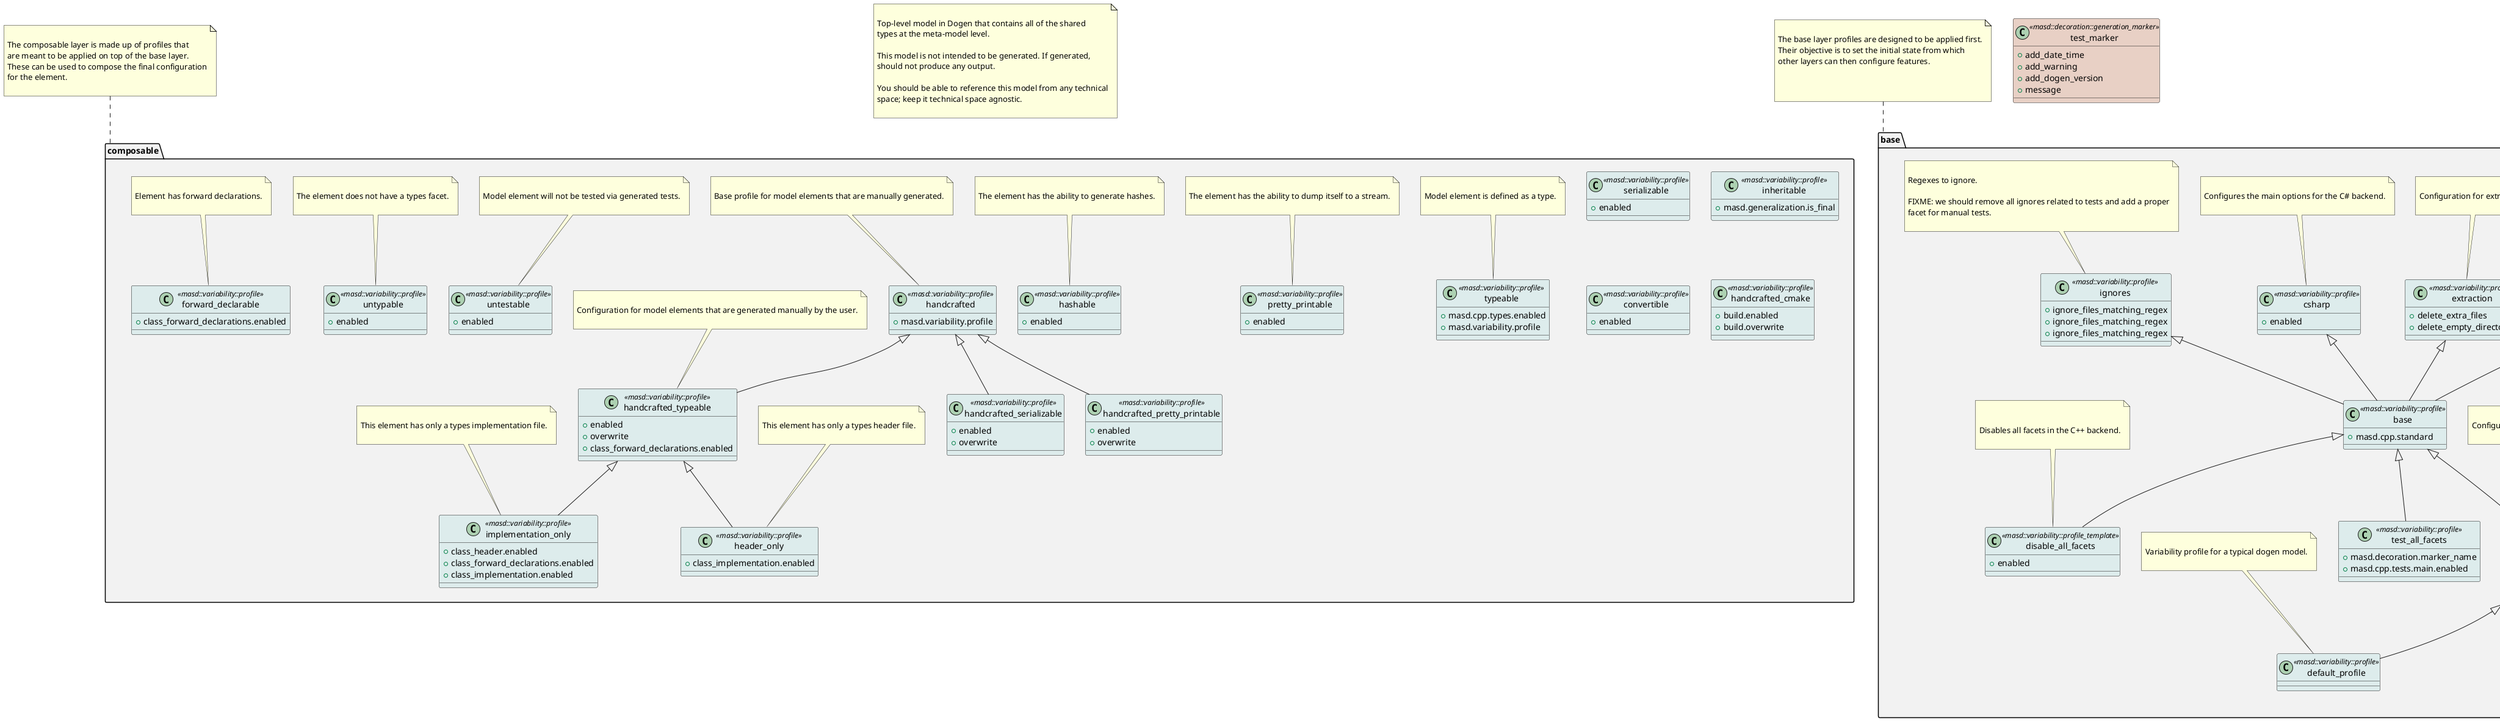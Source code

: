 @startuml
set namespaceSeparator ::
note as N1

Top-level model in Dogen that contains all of the shared
types at the meta-model level.

This model is not intended to be generated. If generated,
should not produce any output.

You should be able to reference this model from any technical
space; keep it technical space agnostic.

end note

namespace base #F2F2F2 {
        class decoration <<masd::variability::profile>> #DDECEC {
                +{field} enabled
                +{field} licence_name
                +{field} modeline_group_name
                +{field} copyright_notice
        }

note top of  decoration

Configuration for the decoration elements.

end note

        class extraction <<masd::variability::profile>> #DDECEC {
                +{field} delete_extra_files
                +{field} delete_empty_directories
        }

note top of  extraction

Configuration for extraction.

end note

        class csharp <<masd::variability::profile>> #DDECEC {
                +{field} enabled
        }

note top of  csharp

Configures the main options for the C# backend.

end note

        class ignores <<masd::variability::profile>> #DDECEC {
                +{field} ignore_files_matching_regex
                +{field} ignore_files_matching_regex
                +{field} ignore_files_matching_regex
        }

note top of  ignores

Regexes to ignore.

FIXME: we should remove all ignores related to tests and add a proper
facet for manual tests.

end note

        class base <<masd::variability::profile>> #DDECEC {
                +{field} masd.cpp.standard
        }

base::decoration <|-- base::base
base::extraction <|-- base::base
base::csharp <|-- base::base
base::ignores <|-- base::base
        class base_profile <<masd::variability::profile>> #DDECEC {
                +{field} odb.enabled
                +{field} hash.enabled
                +{field} serialization.enabled
                +{field} lexical_cast.enabled
                +{field} tests.enabled
                +{field} test_data.enabled
        }

base::base <|-- base::base_profile
note top of  base_profile

Configures the main options for the C++ backend.

end note

        class default_profile <<masd::variability::profile>> #DDECEC {
        }

base::base_profile <|-- base::default_profile
note top of  default_profile

Variability profile for a typical dogen model.

end note

        class disable_all_facets <<masd::variability::profile_template>> #DDECEC {
                +{field} enabled
        }

base::base <|-- base::disable_all_facets
note top of  disable_all_facets


Disables all facets in the C++ backend.

end note

        class relational_profile <<masd::variability::profile>> #DDECEC {
                +{field} odb.enabled
                +{field} build.enabled
        }

base::base_profile <|-- base::relational_profile
        class test_all_facets <<masd::variability::profile>> #DDECEC {
                +{field} masd.decoration.marker_name
                +{field} masd.cpp.tests.main.enabled
        }

base::base <|-- base::test_all_facets
}

note top of  base

The base layer profiles are designed to be applied first.
Their objective is to set the initial state from which
other layers can then configure features.



end note

namespace composable #F2F2F2 {
        class typeable <<masd::variability::profile>> #DDECEC {
                +{field} masd.cpp.types.enabled
                +{field} masd.variability.profile
        }

note top of  typeable

Model element is defined as a type.

end note

        class pretty_printable <<masd::variability::profile>> #DDECEC {
                +{field} enabled
        }

note top of  pretty_printable

The element has the ability to dump itself to a stream.

end note

        class hashable <<masd::variability::profile>> #DDECEC {
                +{field} enabled
        }

note top of  hashable

The element has the ability to generate hashes.

end note

        class serializable <<masd::variability::profile>> #DDECEC {
                +{field} enabled
        }

        class handcrafted <<masd::variability::profile>> #DDECEC {
                +{field} masd.variability.profile
        }

note top of  handcrafted

Base profile for model elements that are manually generated.

end note

        class handcrafted_pretty_printable <<masd::variability::profile>> #DDECEC {
                +{field} enabled
                +{field} overwrite
        }

composable::handcrafted <|-- composable::handcrafted_pretty_printable
        class handcrafted_typeable <<masd::variability::profile>> #DDECEC {
                +{field} enabled
                +{field} overwrite
                +{field} class_forward_declarations.enabled
        }

composable::handcrafted <|-- composable::handcrafted_typeable
note top of  handcrafted_typeable

Configuration for model elements that are generated manually by the user.

end note

        class header_only <<masd::variability::profile>> #DDECEC {
                +{field} class_implementation.enabled
        }

composable::handcrafted_typeable <|-- composable::header_only
note top of  header_only

This element has only a types header file.

end note

        class inheritable <<masd::variability::profile>> #DDECEC {
                +{field} masd.generalization.is_final
        }

        class implementation_only <<masd::variability::profile>> #DDECEC {
                +{field} class_header.enabled
                +{field} class_forward_declarations.enabled
                +{field} class_implementation.enabled
        }

composable::handcrafted_typeable <|-- composable::implementation_only
note top of  implementation_only

This element has only a types implementation file.

end note

        class handcrafted_serializable <<masd::variability::profile>> #DDECEC {
                +{field} enabled
                +{field} overwrite
        }

composable::handcrafted <|-- composable::handcrafted_serializable
        class convertible <<masd::variability::profile>> #DDECEC {
                +{field} enabled
        }

        class untestable <<masd::variability::profile>> #DDECEC {
                +{field} enabled
        }

note top of  untestable

Model element will not be tested via generated tests.

end note

        class untypable <<masd::variability::profile>> #DDECEC {
                +{field} enabled
        }

note top of  untypable

The element does not have a types facet.

end note

        class handcrafted_cmake <<masd::variability::profile>> #DDECEC {
                +{field} build.enabled
                +{field} build.overwrite
        }

        class forward_declarable <<masd::variability::profile>> #DDECEC {
                +{field} class_forward_declarations.enabled
        }

note top of  forward_declarable

Element has forward declarations.

end note

}

note top of  composable

The composable layer is made up of profiles that
are meant to be applied on top of the base layer.
These can be used to compose the final configuration
for the element.

end note

class test_marker <<masd::decoration::generation_marker>> #E8D0C5 {
        +{field} add_date_time
        +{field} add_warning
        +{field} add_dogen_version
        +{field} message
}

@enduml
